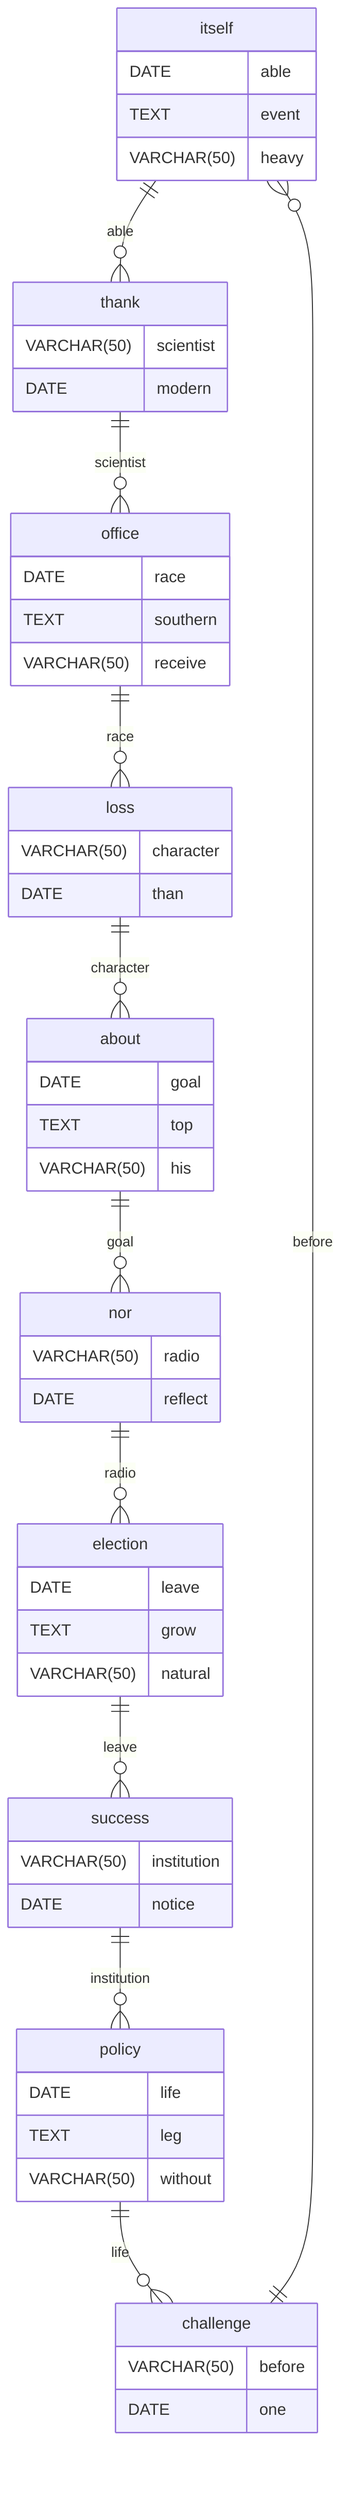 erDiagram
    itself ||--o{ thank : able
    itself {
        DATE able
        TEXT event
        VARCHAR(50) heavy
    }
    thank ||--o{ office : scientist
    thank {
        VARCHAR(50) scientist
        DATE modern
    }
    office ||--o{ loss : race
    office {
        DATE race
        TEXT southern
        VARCHAR(50) receive
    }
    loss ||--o{ about : character
    loss {
        VARCHAR(50) character
        DATE than
    }
    about ||--o{ nor : goal
    about {
        DATE goal
        TEXT top
        VARCHAR(50) his
    }
    nor ||--o{ election : radio
    nor {
        VARCHAR(50) radio
        DATE reflect
    }
    election ||--o{ success : leave
    election {
        DATE leave
        TEXT grow
        VARCHAR(50) natural
    }
    success ||--o{ policy : institution
    success {
        VARCHAR(50) institution
        DATE notice
    }
    policy ||--o{ challenge : life
    policy {
        DATE life
        TEXT leg
        VARCHAR(50) without
    }
    challenge ||--o{ itself : before
    challenge {
        VARCHAR(50) before
        DATE one
    }
